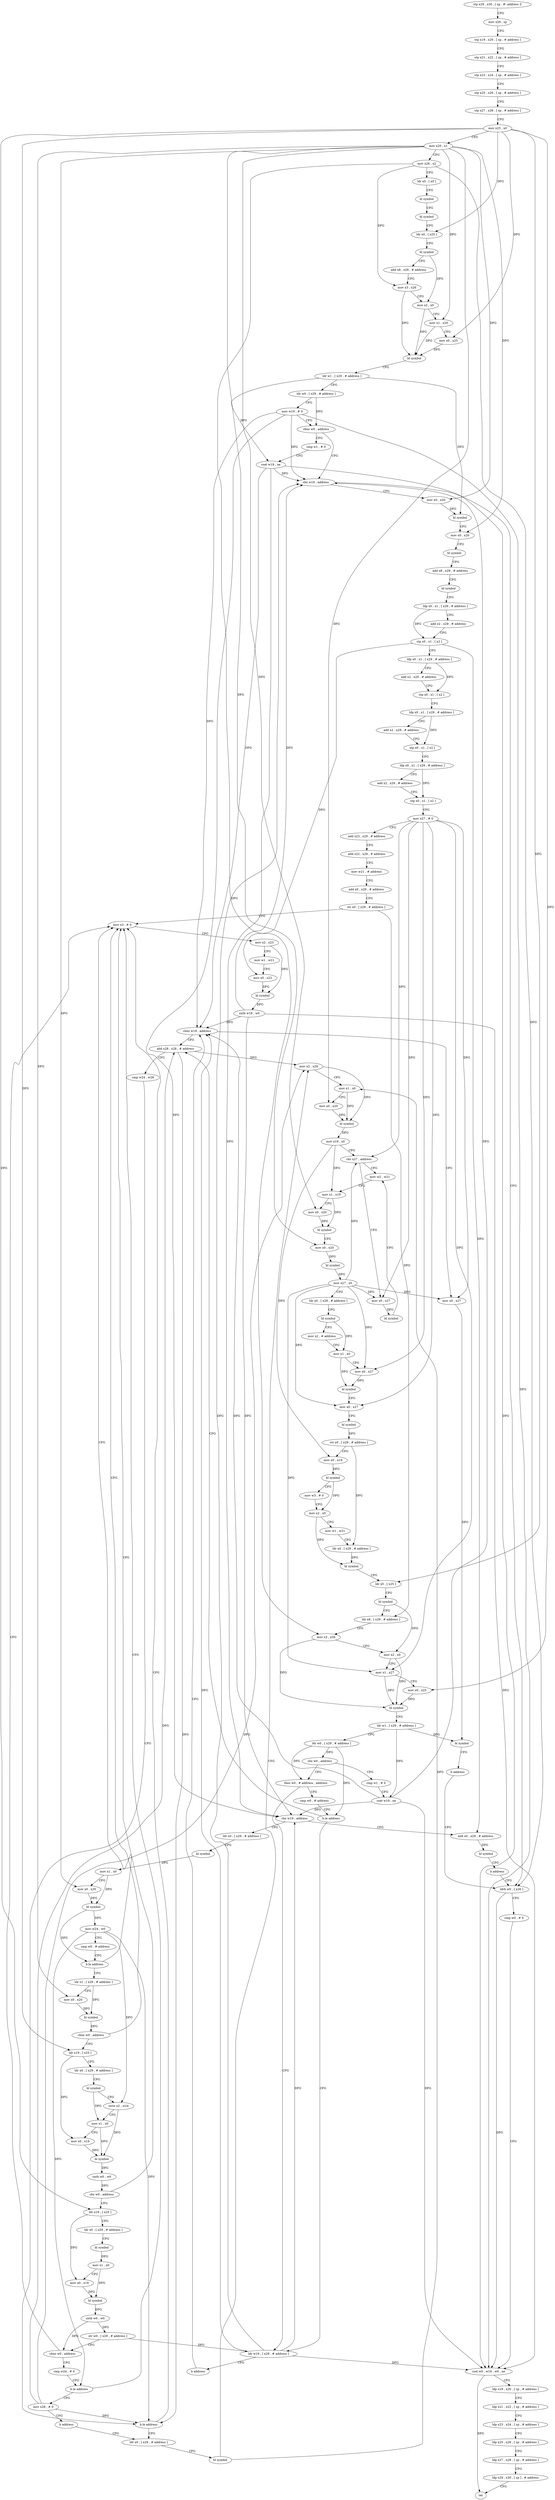 digraph "func" {
"139376" [label = "stp x29 , x30 , [ sp , #- address ]!" ]
"139380" [label = "mov x29 , sp" ]
"139384" [label = "stp x19 , x20 , [ sp , # address ]" ]
"139388" [label = "stp x21 , x22 , [ sp , # address ]" ]
"139392" [label = "stp x23 , x24 , [ sp , # address ]" ]
"139396" [label = "stp x25 , x26 , [ sp , # address ]" ]
"139400" [label = "stp x27 , x28 , [ sp , # address ]" ]
"139404" [label = "mov x25 , x0" ]
"139408" [label = "mov x20 , x1" ]
"139412" [label = "mov x26 , x2" ]
"139416" [label = "ldr x0 , [ x0 ]" ]
"139420" [label = "bl symbol" ]
"139424" [label = "bl symbol" ]
"139428" [label = "ldr x0 , [ x25 ]" ]
"139432" [label = "bl symbol" ]
"139436" [label = "add x8 , x29 , # address" ]
"139440" [label = "mov x3 , x26" ]
"139444" [label = "mov x2 , x0" ]
"139448" [label = "mov x1 , x20" ]
"139452" [label = "mov x0 , x25" ]
"139456" [label = "bl symbol" ]
"139460" [label = "ldr w1 , [ x29 , # address ]" ]
"139464" [label = "ldr w0 , [ x29 , # address ]" ]
"139468" [label = "mov w19 , # 0" ]
"139472" [label = "cbnz w0 , address" ]
"139484" [label = "cbz w19 , address" ]
"139476" [label = "cmp w1 , # 0" ]
"139528" [label = "mov x0 , x20" ]
"139488" [label = "ldrb w0 , [ x26 ]" ]
"139480" [label = "cset w19 , ne" ]
"139532" [label = "bl symbol" ]
"139536" [label = "mov x0 , x20" ]
"139540" [label = "bl symbol" ]
"139544" [label = "add x8 , x29 , # address" ]
"139548" [label = "bl symbol" ]
"139552" [label = "ldp x0 , x1 , [ x29 , # address ]" ]
"139556" [label = "add x2 , x29 , # address" ]
"139560" [label = "stp x0 , x1 , [ x2 ]" ]
"139564" [label = "ldp x0 , x1 , [ x29 , # address ]" ]
"139568" [label = "add x2 , x29 , # address" ]
"139572" [label = "stp x0 , x1 , [ x2 ]" ]
"139576" [label = "ldp x0 , x1 , [ x29 , # address ]" ]
"139580" [label = "add x2 , x29 , # address" ]
"139584" [label = "stp x0 , x1 , [ x2 ]" ]
"139588" [label = "ldp x0 , x1 , [ x29 , # address ]" ]
"139592" [label = "add x2 , x29 , # address" ]
"139596" [label = "stp x0 , x1 , [ x2 ]" ]
"139600" [label = "mov x27 , # 0" ]
"139604" [label = "add x23 , x29 , # address" ]
"139608" [label = "add x22 , x29 , # address" ]
"139612" [label = "mov w21 , # address" ]
"139616" [label = "add x0 , x29 , # address" ]
"139620" [label = "str x0 , [ x29 , # address ]" ]
"139624" [label = "mov x3 , # 0" ]
"139492" [label = "cmp w0 , # 0" ]
"139496" [label = "csel w0 , w19 , w0 , ne" ]
"139500" [label = "ldp x19 , x20 , [ sp , # address ]" ]
"139504" [label = "ldp x21 , x22 , [ sp , # address ]" ]
"139508" [label = "ldp x23 , x24 , [ sp , # address ]" ]
"139512" [label = "ldp x25 , x26 , [ sp , # address ]" ]
"139516" [label = "ldp x27 , x28 , [ sp , # address ]" ]
"139520" [label = "ldp x29 , x30 , [ sp ] , # address" ]
"139524" [label = "ret" ]
"140020" [label = "add x0 , x29 , # address" ]
"140024" [label = "bl symbol" ]
"140028" [label = "b address" ]
"139652" [label = "ldr x0 , [ x29 , # address ]" ]
"139656" [label = "bl symbol" ]
"139660" [label = "mov x1 , x0" ]
"139664" [label = "mov x0 , x20" ]
"139668" [label = "bl symbol" ]
"139672" [label = "mov w24 , w0" ]
"139676" [label = "cmp w0 , # address" ]
"139680" [label = "b.le address" ]
"139684" [label = "ldr x1 , [ x29 , # address ]" ]
"139628" [label = "mov x2 , x23" ]
"139632" [label = "mov w1 , w21" ]
"139636" [label = "mov x0 , x22" ]
"139640" [label = "bl symbol" ]
"139644" [label = "uxtb w19 , w0" ]
"139648" [label = "cbz w19 , address" ]
"139688" [label = "mov x0 , x20" ]
"139692" [label = "bl symbol" ]
"139696" [label = "cbnz w0 , address" ]
"139700" [label = "ldr x19 , [ x25 ]" ]
"139704" [label = "ldr x0 , [ x29 , # address ]" ]
"139708" [label = "bl symbol" ]
"139712" [label = "sxtw x2 , w24" ]
"139716" [label = "mov x1 , x0" ]
"139720" [label = "mov x0 , x19" ]
"139724" [label = "bl symbol" ]
"139728" [label = "uxtb w0 , w0" ]
"139732" [label = "cbz w0 , address" ]
"139736" [label = "ldr x19 , [ x25 ]" ]
"139740" [label = "ldr x0 , [ x29 , # address ]" ]
"139744" [label = "bl symbol" ]
"139748" [label = "mov x1 , x0" ]
"139752" [label = "mov x0 , x19" ]
"139756" [label = "bl symbol" ]
"139760" [label = "uxtb w0 , w0" ]
"139764" [label = "str w0 , [ x29 , # address ]" ]
"139768" [label = "cbnz w0 , address" ]
"139772" [label = "cmp w24 , # 0" ]
"139776" [label = "b.le address" ]
"139780" [label = "mov x28 , # 0" ]
"139784" [label = "b address" ]
"139812" [label = "ldr x0 , [ x29 , # address ]" ]
"139816" [label = "bl symbol" ]
"139820" [label = "mov x2 , x28" ]
"139824" [label = "mov x1 , x0" ]
"139828" [label = "mov x0 , x20" ]
"139832" [label = "bl symbol" ]
"139836" [label = "mov x19 , x0" ]
"139840" [label = "cbz x27 , address" ]
"139852" [label = "mov w2 , w21" ]
"139844" [label = "mov x0 , x27" ]
"139856" [label = "mov x1 , x19" ]
"139860" [label = "mov x0 , x20" ]
"139864" [label = "bl symbol" ]
"139868" [label = "mov x0 , x20" ]
"139872" [label = "bl symbol" ]
"139876" [label = "mov x27 , x0" ]
"139880" [label = "ldr x0 , [ x29 , # address ]" ]
"139884" [label = "bl symbol" ]
"139888" [label = "mov x2 , # address" ]
"139892" [label = "mov x1 , x0" ]
"139896" [label = "mov x0 , x27" ]
"139900" [label = "bl symbol" ]
"139904" [label = "mov x0 , x27" ]
"139908" [label = "bl symbol" ]
"139912" [label = "str x0 , [ x29 , # address ]" ]
"139916" [label = "mov x0 , x19" ]
"139920" [label = "bl symbol" ]
"139924" [label = "mov w3 , # 0" ]
"139928" [label = "mov x2 , x0" ]
"139932" [label = "mov w1 , w21" ]
"139936" [label = "ldr x0 , [ x29 , # address ]" ]
"139940" [label = "bl symbol" ]
"139944" [label = "ldr x0 , [ x25 ]" ]
"139948" [label = "bl symbol" ]
"139952" [label = "ldr x8 , [ x29 , # address ]" ]
"139956" [label = "mov x3 , x26" ]
"139960" [label = "mov x2 , x0" ]
"139964" [label = "mov x1 , x27" ]
"139968" [label = "mov x0 , x25" ]
"139972" [label = "bl symbol" ]
"139976" [label = "ldr w1 , [ x29 , # address ]" ]
"139980" [label = "ldr w0 , [ x29 , # address ]" ]
"139984" [label = "cbz w0 , address" ]
"139788" [label = "cmp w1 , # 0" ]
"139988" [label = "tbnz w0 , # address , address" ]
"139848" [label = "bl symbol" ]
"139792" [label = "cset w19 , ne" ]
"139796" [label = "cbnz w19 , address" ]
"140000" [label = "ldr w19 , [ x29 , # address ]" ]
"139992" [label = "cmp w0 , # address" ]
"140008" [label = "mov x0 , x27" ]
"140012" [label = "bl symbol" ]
"140016" [label = "b address" ]
"139800" [label = "add x28 , x28 , # address" ]
"139804" [label = "cmp w24 , w28" ]
"139808" [label = "b.le address" ]
"140004" [label = "b address" ]
"139996" [label = "b.le address" ]
"139376" -> "139380" [ label = "CFG" ]
"139380" -> "139384" [ label = "CFG" ]
"139384" -> "139388" [ label = "CFG" ]
"139388" -> "139392" [ label = "CFG" ]
"139392" -> "139396" [ label = "CFG" ]
"139396" -> "139400" [ label = "CFG" ]
"139400" -> "139404" [ label = "CFG" ]
"139404" -> "139408" [ label = "CFG" ]
"139404" -> "139428" [ label = "DFG" ]
"139404" -> "139452" [ label = "DFG" ]
"139404" -> "139700" [ label = "DFG" ]
"139404" -> "139736" [ label = "DFG" ]
"139404" -> "139944" [ label = "DFG" ]
"139404" -> "139968" [ label = "DFG" ]
"139408" -> "139412" [ label = "CFG" ]
"139408" -> "139448" [ label = "DFG" ]
"139408" -> "139528" [ label = "DFG" ]
"139408" -> "139536" [ label = "DFG" ]
"139408" -> "139664" [ label = "DFG" ]
"139408" -> "139688" [ label = "DFG" ]
"139408" -> "139828" [ label = "DFG" ]
"139408" -> "139860" [ label = "DFG" ]
"139408" -> "139868" [ label = "DFG" ]
"139412" -> "139416" [ label = "CFG" ]
"139412" -> "139440" [ label = "DFG" ]
"139412" -> "139488" [ label = "DFG" ]
"139412" -> "139956" [ label = "DFG" ]
"139416" -> "139420" [ label = "CFG" ]
"139420" -> "139424" [ label = "CFG" ]
"139424" -> "139428" [ label = "CFG" ]
"139428" -> "139432" [ label = "CFG" ]
"139432" -> "139436" [ label = "CFG" ]
"139432" -> "139444" [ label = "DFG" ]
"139436" -> "139440" [ label = "CFG" ]
"139440" -> "139444" [ label = "CFG" ]
"139440" -> "139456" [ label = "DFG" ]
"139444" -> "139448" [ label = "CFG" ]
"139444" -> "139456" [ label = "DFG" ]
"139448" -> "139452" [ label = "CFG" ]
"139448" -> "139456" [ label = "DFG" ]
"139452" -> "139456" [ label = "DFG" ]
"139456" -> "139460" [ label = "CFG" ]
"139460" -> "139464" [ label = "CFG" ]
"139460" -> "139480" [ label = "DFG" ]
"139460" -> "139532" [ label = "DFG" ]
"139464" -> "139468" [ label = "CFG" ]
"139464" -> "139472" [ label = "DFG" ]
"139468" -> "139472" [ label = "CFG" ]
"139468" -> "139484" [ label = "DFG" ]
"139468" -> "139648" [ label = "DFG" ]
"139468" -> "139496" [ label = "DFG" ]
"139468" -> "139796" [ label = "DFG" ]
"139472" -> "139484" [ label = "CFG" ]
"139472" -> "139476" [ label = "CFG" ]
"139484" -> "139528" [ label = "CFG" ]
"139484" -> "139488" [ label = "CFG" ]
"139476" -> "139480" [ label = "CFG" ]
"139528" -> "139532" [ label = "DFG" ]
"139488" -> "139492" [ label = "CFG" ]
"139488" -> "139496" [ label = "DFG" ]
"139480" -> "139484" [ label = "DFG" ]
"139480" -> "139648" [ label = "DFG" ]
"139480" -> "139496" [ label = "DFG" ]
"139480" -> "139796" [ label = "DFG" ]
"139532" -> "139536" [ label = "CFG" ]
"139536" -> "139540" [ label = "CFG" ]
"139540" -> "139544" [ label = "CFG" ]
"139544" -> "139548" [ label = "CFG" ]
"139548" -> "139552" [ label = "CFG" ]
"139552" -> "139556" [ label = "CFG" ]
"139552" -> "139560" [ label = "DFG" ]
"139556" -> "139560" [ label = "CFG" ]
"139560" -> "139564" [ label = "CFG" ]
"139560" -> "139636" [ label = "DFG" ]
"139560" -> "140020" [ label = "DFG" ]
"139564" -> "139568" [ label = "CFG" ]
"139564" -> "139572" [ label = "DFG" ]
"139568" -> "139572" [ label = "CFG" ]
"139572" -> "139576" [ label = "CFG" ]
"139576" -> "139580" [ label = "CFG" ]
"139576" -> "139584" [ label = "DFG" ]
"139580" -> "139584" [ label = "CFG" ]
"139584" -> "139588" [ label = "CFG" ]
"139588" -> "139592" [ label = "CFG" ]
"139588" -> "139596" [ label = "DFG" ]
"139592" -> "139596" [ label = "CFG" ]
"139596" -> "139600" [ label = "CFG" ]
"139600" -> "139604" [ label = "CFG" ]
"139600" -> "139840" [ label = "DFG" ]
"139600" -> "139896" [ label = "DFG" ]
"139600" -> "139904" [ label = "DFG" ]
"139600" -> "139964" [ label = "DFG" ]
"139600" -> "139844" [ label = "DFG" ]
"139600" -> "140008" [ label = "DFG" ]
"139604" -> "139608" [ label = "CFG" ]
"139608" -> "139612" [ label = "CFG" ]
"139612" -> "139616" [ label = "CFG" ]
"139616" -> "139620" [ label = "CFG" ]
"139620" -> "139624" [ label = "CFG" ]
"139620" -> "139952" [ label = "DFG" ]
"139624" -> "139628" [ label = "CFG" ]
"139492" -> "139496" [ label = "CFG" ]
"139496" -> "139500" [ label = "CFG" ]
"139496" -> "139524" [ label = "DFG" ]
"139500" -> "139504" [ label = "CFG" ]
"139504" -> "139508" [ label = "CFG" ]
"139508" -> "139512" [ label = "CFG" ]
"139512" -> "139516" [ label = "CFG" ]
"139516" -> "139520" [ label = "CFG" ]
"139520" -> "139524" [ label = "CFG" ]
"140020" -> "140024" [ label = "DFG" ]
"140024" -> "140028" [ label = "CFG" ]
"140028" -> "139488" [ label = "CFG" ]
"139652" -> "139656" [ label = "CFG" ]
"139656" -> "139660" [ label = "DFG" ]
"139660" -> "139664" [ label = "CFG" ]
"139660" -> "139668" [ label = "DFG" ]
"139664" -> "139668" [ label = "DFG" ]
"139668" -> "139672" [ label = "DFG" ]
"139668" -> "139680" [ label = "DFG" ]
"139672" -> "139676" [ label = "CFG" ]
"139672" -> "139712" [ label = "DFG" ]
"139672" -> "139776" [ label = "DFG" ]
"139672" -> "139808" [ label = "DFG" ]
"139676" -> "139680" [ label = "CFG" ]
"139680" -> "139624" [ label = "CFG" ]
"139680" -> "139684" [ label = "CFG" ]
"139684" -> "139688" [ label = "CFG" ]
"139684" -> "139692" [ label = "DFG" ]
"139628" -> "139632" [ label = "CFG" ]
"139628" -> "139640" [ label = "DFG" ]
"139632" -> "139636" [ label = "CFG" ]
"139636" -> "139640" [ label = "DFG" ]
"139640" -> "139644" [ label = "DFG" ]
"139644" -> "139648" [ label = "DFG" ]
"139644" -> "139484" [ label = "DFG" ]
"139644" -> "139496" [ label = "DFG" ]
"139644" -> "139796" [ label = "DFG" ]
"139648" -> "140020" [ label = "CFG" ]
"139648" -> "139652" [ label = "CFG" ]
"139688" -> "139692" [ label = "DFG" ]
"139692" -> "139696" [ label = "DFG" ]
"139696" -> "139624" [ label = "CFG" ]
"139696" -> "139700" [ label = "CFG" ]
"139700" -> "139704" [ label = "CFG" ]
"139700" -> "139720" [ label = "DFG" ]
"139704" -> "139708" [ label = "CFG" ]
"139708" -> "139712" [ label = "CFG" ]
"139708" -> "139716" [ label = "DFG" ]
"139712" -> "139716" [ label = "CFG" ]
"139712" -> "139724" [ label = "DFG" ]
"139716" -> "139720" [ label = "CFG" ]
"139716" -> "139724" [ label = "DFG" ]
"139720" -> "139724" [ label = "DFG" ]
"139724" -> "139728" [ label = "DFG" ]
"139728" -> "139732" [ label = "DFG" ]
"139732" -> "139624" [ label = "CFG" ]
"139732" -> "139736" [ label = "CFG" ]
"139736" -> "139740" [ label = "CFG" ]
"139736" -> "139752" [ label = "DFG" ]
"139740" -> "139744" [ label = "CFG" ]
"139744" -> "139748" [ label = "DFG" ]
"139748" -> "139752" [ label = "CFG" ]
"139748" -> "139756" [ label = "DFG" ]
"139752" -> "139756" [ label = "DFG" ]
"139756" -> "139760" [ label = "DFG" ]
"139760" -> "139764" [ label = "DFG" ]
"139760" -> "139768" [ label = "DFG" ]
"139764" -> "139768" [ label = "CFG" ]
"139764" -> "140000" [ label = "DFG" ]
"139768" -> "139624" [ label = "CFG" ]
"139768" -> "139772" [ label = "CFG" ]
"139772" -> "139776" [ label = "CFG" ]
"139776" -> "139624" [ label = "CFG" ]
"139776" -> "139780" [ label = "CFG" ]
"139780" -> "139784" [ label = "CFG" ]
"139780" -> "139820" [ label = "DFG" ]
"139780" -> "139800" [ label = "DFG" ]
"139780" -> "139808" [ label = "DFG" ]
"139784" -> "139812" [ label = "CFG" ]
"139812" -> "139816" [ label = "CFG" ]
"139816" -> "139820" [ label = "CFG" ]
"139816" -> "139824" [ label = "DFG" ]
"139820" -> "139824" [ label = "CFG" ]
"139820" -> "139832" [ label = "DFG" ]
"139824" -> "139828" [ label = "CFG" ]
"139824" -> "139832" [ label = "DFG" ]
"139828" -> "139832" [ label = "DFG" ]
"139832" -> "139836" [ label = "DFG" ]
"139836" -> "139840" [ label = "CFG" ]
"139836" -> "139856" [ label = "DFG" ]
"139836" -> "139916" [ label = "DFG" ]
"139840" -> "139852" [ label = "CFG" ]
"139840" -> "139844" [ label = "CFG" ]
"139852" -> "139856" [ label = "CFG" ]
"139844" -> "139848" [ label = "DFG" ]
"139856" -> "139860" [ label = "CFG" ]
"139856" -> "139864" [ label = "DFG" ]
"139860" -> "139864" [ label = "DFG" ]
"139864" -> "139868" [ label = "CFG" ]
"139868" -> "139872" [ label = "DFG" ]
"139872" -> "139876" [ label = "DFG" ]
"139876" -> "139880" [ label = "CFG" ]
"139876" -> "139840" [ label = "DFG" ]
"139876" -> "139896" [ label = "DFG" ]
"139876" -> "139904" [ label = "DFG" ]
"139876" -> "139964" [ label = "DFG" ]
"139876" -> "139844" [ label = "DFG" ]
"139876" -> "140008" [ label = "DFG" ]
"139880" -> "139884" [ label = "CFG" ]
"139884" -> "139888" [ label = "CFG" ]
"139884" -> "139892" [ label = "DFG" ]
"139888" -> "139892" [ label = "CFG" ]
"139892" -> "139896" [ label = "CFG" ]
"139892" -> "139900" [ label = "DFG" ]
"139896" -> "139900" [ label = "DFG" ]
"139900" -> "139904" [ label = "CFG" ]
"139904" -> "139908" [ label = "CFG" ]
"139908" -> "139912" [ label = "DFG" ]
"139912" -> "139916" [ label = "CFG" ]
"139912" -> "139936" [ label = "DFG" ]
"139916" -> "139920" [ label = "DFG" ]
"139920" -> "139924" [ label = "CFG" ]
"139920" -> "139928" [ label = "DFG" ]
"139924" -> "139928" [ label = "CFG" ]
"139928" -> "139932" [ label = "CFG" ]
"139928" -> "139940" [ label = "DFG" ]
"139932" -> "139936" [ label = "CFG" ]
"139936" -> "139940" [ label = "DFG" ]
"139940" -> "139944" [ label = "CFG" ]
"139944" -> "139948" [ label = "CFG" ]
"139948" -> "139952" [ label = "CFG" ]
"139948" -> "139960" [ label = "DFG" ]
"139952" -> "139956" [ label = "CFG" ]
"139956" -> "139960" [ label = "CFG" ]
"139956" -> "139972" [ label = "DFG" ]
"139960" -> "139964" [ label = "CFG" ]
"139960" -> "139972" [ label = "DFG" ]
"139964" -> "139968" [ label = "CFG" ]
"139964" -> "139972" [ label = "DFG" ]
"139968" -> "139972" [ label = "DFG" ]
"139972" -> "139976" [ label = "CFG" ]
"139976" -> "139980" [ label = "CFG" ]
"139976" -> "139792" [ label = "DFG" ]
"139976" -> "140012" [ label = "DFG" ]
"139980" -> "139984" [ label = "DFG" ]
"139980" -> "139988" [ label = "DFG" ]
"139980" -> "139996" [ label = "DFG" ]
"139984" -> "139788" [ label = "CFG" ]
"139984" -> "139988" [ label = "CFG" ]
"139788" -> "139792" [ label = "CFG" ]
"139988" -> "140000" [ label = "CFG" ]
"139988" -> "139992" [ label = "CFG" ]
"139848" -> "139852" [ label = "CFG" ]
"139792" -> "139796" [ label = "DFG" ]
"139792" -> "139484" [ label = "DFG" ]
"139792" -> "139648" [ label = "DFG" ]
"139792" -> "139496" [ label = "DFG" ]
"139796" -> "140008" [ label = "CFG" ]
"139796" -> "139800" [ label = "CFG" ]
"140000" -> "140004" [ label = "CFG" ]
"140000" -> "139484" [ label = "DFG" ]
"140000" -> "139648" [ label = "DFG" ]
"140000" -> "139496" [ label = "DFG" ]
"140000" -> "139796" [ label = "DFG" ]
"139992" -> "139996" [ label = "CFG" ]
"140008" -> "140012" [ label = "DFG" ]
"140012" -> "140016" [ label = "CFG" ]
"140016" -> "139488" [ label = "CFG" ]
"139800" -> "139804" [ label = "CFG" ]
"139800" -> "139820" [ label = "DFG" ]
"139800" -> "139808" [ label = "DFG" ]
"139804" -> "139808" [ label = "CFG" ]
"139808" -> "139624" [ label = "CFG" ]
"139808" -> "139812" [ label = "CFG" ]
"140004" -> "139796" [ label = "CFG" ]
"139996" -> "139800" [ label = "CFG" ]
"139996" -> "140000" [ label = "CFG" ]
}

